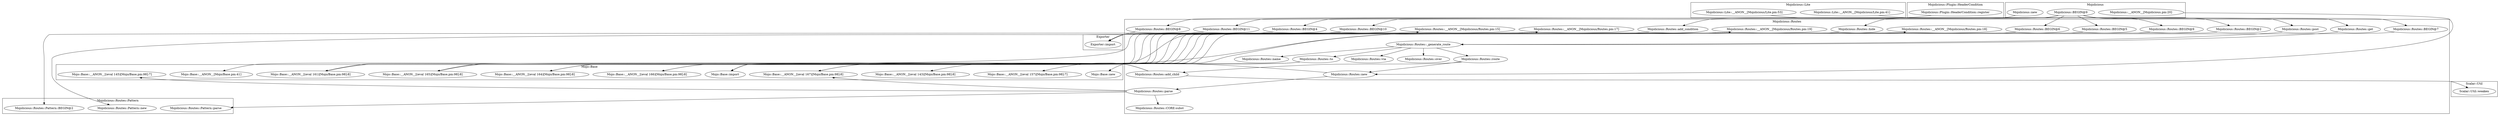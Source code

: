 digraph {
graph [overlap=false]
subgraph cluster_Mojolicious_Routes {
	label="Mojolicious::Routes";
	"Mojolicious::Routes::BEGIN@9";
	"Mojolicious::Routes::to";
	"Mojolicious::Routes::CORE:subst";
	"Mojolicious::Routes::via";
	"Mojolicious::Routes::BEGIN@2";
	"Mojolicious::Routes::BEGIN@4";
	"Mojolicious::Routes::__ANON__[Mojolicious/Routes.pm:15]";
	"Mojolicious::Routes::over";
	"Mojolicious::Routes::BEGIN@7";
	"Mojolicious::Routes::__ANON__[Mojolicious/Routes.pm:19]";
	"Mojolicious::Routes::parse";
	"Mojolicious::Routes::route";
	"Mojolicious::Routes::post";
	"Mojolicious::Routes::__ANON__[Mojolicious/Routes.pm:17]";
	"Mojolicious::Routes::BEGIN@6";
	"Mojolicious::Routes::__ANON__[Mojolicious/Routes.pm:18]";
	"Mojolicious::Routes::add_condition";
	"Mojolicious::Routes::BEGIN@10";
	"Mojolicious::Routes::hide";
	"Mojolicious::Routes::new";
	"Mojolicious::Routes::BEGIN@11";
	"Mojolicious::Routes::add_child";
	"Mojolicious::Routes::_generate_route";
	"Mojolicious::Routes::BEGIN@5";
	"Mojolicious::Routes::name";
	"Mojolicious::Routes::BEGIN@8";
	"Mojolicious::Routes::get";
}
subgraph cluster_Exporter {
	label="Exporter";
	"Exporter::import";
}
subgraph cluster_Mojolicious_Routes_Pattern {
	label="Mojolicious::Routes::Pattern";
	"Mojolicious::Routes::Pattern::BEGIN@2";
	"Mojolicious::Routes::Pattern::parse";
	"Mojolicious::Routes::Pattern::new";
}
subgraph cluster_Mojolicious_Plugin_HeaderCondition {
	label="Mojolicious::Plugin::HeaderCondition";
	"Mojolicious::Plugin::HeaderCondition::register";
}
subgraph cluster_Mojo_Base {
	label="Mojo::Base";
	"Mojo::Base::__ANON__[(eval 157)[Mojo/Base.pm:98]:7]";
	"Mojo::Base::__ANON__[(eval 161)[Mojo/Base.pm:98]:8]";
	"Mojo::Base::__ANON__[(eval 165)[Mojo/Base.pm:98]:8]";
	"Mojo::Base::__ANON__[Mojo/Base.pm:41]";
	"Mojo::Base::__ANON__[(eval 167)[Mojo/Base.pm:98]:8]";
	"Mojo::Base::new";
	"Mojo::Base::import";
	"Mojo::Base::__ANON__[(eval 164)[Mojo/Base.pm:98]:8]";
	"Mojo::Base::__ANON__[(eval 143)[Mojo/Base.pm:98]:8]";
	"Mojo::Base::__ANON__[(eval 145)[Mojo/Base.pm:98]:7]";
	"Mojo::Base::__ANON__[(eval 166)[Mojo/Base.pm:98]:8]";
}
subgraph cluster_Mojolicious_Lite {
	label="Mojolicious::Lite";
	"Mojolicious::Lite::__ANON__[Mojolicious/Lite.pm:41]";
	"Mojolicious::Lite::__ANON__[Mojolicious/Lite.pm:53]";
}
subgraph cluster_Scalar_Util {
	label="Scalar::Util";
	"Scalar::Util::weaken";
}
subgraph cluster_Mojolicious {
	label="Mojolicious";
	"Mojolicious::new";
	"Mojolicious::__ANON__[Mojolicious.pm:20]";
	"Mojolicious::BEGIN@9";
}
"Mojolicious::BEGIN@9" -> "Mojolicious::Routes::BEGIN@2";
"Mojolicious::Routes::to" -> "Mojo::Base::__ANON__[(eval 143)[Mojo/Base.pm:98]:8]";
"Mojolicious::Routes::BEGIN@4" -> "Exporter::import";
"Mojolicious::Routes::BEGIN@8" -> "Exporter::import";
"Mojolicious::Routes::BEGIN@11" -> "Exporter::import";
"Mojolicious::BEGIN@9" -> "Mojolicious::Routes::BEGIN@7";
"Mojo::Base::__ANON__[(eval 165)[Mojo/Base.pm:98]:8]" -> "Mojolicious::Routes::__ANON__[Mojolicious/Routes.pm:17]";
"Mojo::Base::__ANON__[(eval 164)[Mojo/Base.pm:98]:8]" -> "Mojolicious::Routes::__ANON__[Mojolicious/Routes.pm:17]";
"Mojolicious::BEGIN@9" -> "Mojolicious::Routes::BEGIN@6";
"Mojolicious::BEGIN@9" -> "Mojolicious::Routes::BEGIN@10";
"Mojolicious::Routes::route" -> "Mojolicious::Routes::add_child";
"Mojolicious::BEGIN@9" -> "Mojolicious::Routes::BEGIN@4";
"Mojo::Base::__ANON__[(eval 166)[Mojo/Base.pm:98]:8]" -> "Mojolicious::Routes::__ANON__[Mojolicious/Routes.pm:18]";
"Mojolicious::Routes::add_child" -> "Mojo::Base::__ANON__[(eval 161)[Mojo/Base.pm:98]:8]";
"Mojolicious::Routes::add_condition" -> "Mojo::Base::__ANON__[(eval 164)[Mojo/Base.pm:98]:8]";
"Mojolicious::BEGIN@9" -> "Mojolicious::Routes::BEGIN@8";
"Mojolicious::Routes::add_child" -> "Mojo::Base::__ANON__[(eval 157)[Mojo/Base.pm:98]:7]";
"Mojolicious::Routes::parse" -> "Mojolicious::Routes::CORE:subst";
"Mojolicious::Routes::BEGIN@10" -> "Mojo::Base::__ANON__[Mojo/Base.pm:41]";
"Mojolicious::Routes::new" -> "Mojolicious::Routes::parse";
"Mojo::Base::__ANON__[(eval 167)[Mojo/Base.pm:98]:8]" -> "Mojolicious::Routes::__ANON__[Mojolicious/Routes.pm:19]";
"Mojolicious::Routes::hide" -> "Mojo::Base::__ANON__[(eval 166)[Mojo/Base.pm:98]:8]";
"Mojolicious::Routes::_generate_route" -> "Mojolicious::Routes::to";
"Mojo::Base::__ANON__[(eval 161)[Mojo/Base.pm:98]:8]" -> "Mojolicious::Routes::__ANON__[Mojolicious/Routes.pm:15]";
"Mojolicious::Routes::_generate_route" -> "Mojolicious::Routes::over";
"Mojolicious::Routes::add_child" -> "Scalar::Util::weaken";
"Mojolicious::__ANON__[Mojolicious.pm:20]" -> "Mojolicious::Routes::new";
"Mojolicious::Routes::route" -> "Mojolicious::Routes::new";
"Mojolicious::Routes::BEGIN@2" -> "Mojo::Base::import";
"Mojolicious::Routes::BEGIN@7" -> "Mojo::Base::import";
"Mojolicious::Routes::BEGIN@6" -> "Mojo::Base::import";
"Mojolicious::Routes::BEGIN@10" -> "Mojo::Base::import";
"Mojolicious::Routes::BEGIN@9" -> "Mojo::Base::import";
"Mojolicious::Routes::BEGIN@5" -> "Mojo::Base::import";
"Mojolicious::Routes::add_child" -> "Mojo::Base::__ANON__[(eval 165)[Mojo/Base.pm:98]:8]";
"Mojolicious::Routes::BEGIN@10" -> "Mojolicious::Routes::Pattern::BEGIN@2";
"Mojolicious::Plugin::HeaderCondition::register" -> "Mojolicious::Routes::add_condition";
"Mojolicious::BEGIN@9" -> "Mojolicious::Routes::BEGIN@11";
"Mojolicious::Routes::_generate_route" -> "Mojolicious::Routes::name";
"Mojolicious::BEGIN@9" -> "Mojolicious::Routes::BEGIN@9";
"Mojolicious::Routes::_generate_route" -> "Mojolicious::Routes::via";
"Mojolicious::Routes::new" -> "Mojo::Base::new";
"Mojolicious::Routes::to" -> "Mojo::Base::__ANON__[(eval 167)[Mojo/Base.pm:98]:8]";
"Mojolicious::Routes::parse" -> "Mojo::Base::__ANON__[(eval 167)[Mojo/Base.pm:98]:8]";
"Mojolicious::Routes::parse" -> "Mojo::Base::__ANON__[(eval 145)[Mojo/Base.pm:98]:7]";
"Mojolicious::Routes::_generate_route" -> "Mojolicious::Routes::route";
"Mojolicious::Lite::__ANON__[Mojolicious/Lite.pm:53]" -> "Mojolicious::Routes::post";
"Mojolicious::new" -> "Mojolicious::Routes::hide";
"Mojolicious::Routes::post" -> "Mojolicious::Routes::_generate_route";
"Mojolicious::Routes::get" -> "Mojolicious::Routes::_generate_route";
"Mojolicious::BEGIN@9" -> "Mojolicious::Routes::BEGIN@5";
"Mojolicious::Routes::__ANON__[Mojolicious/Routes.pm:19]" -> "Mojolicious::Routes::Pattern::new";
"Mojolicious::Routes::parse" -> "Mojolicious::Routes::Pattern::parse";
"Mojolicious::Lite::__ANON__[Mojolicious/Lite.pm:41]" -> "Mojolicious::Routes::get";
}
